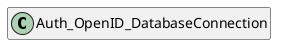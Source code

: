 @startuml
set namespaceSeparator \\
hide members
hide << alias >> circle

class Auth_OpenID_DatabaseConnection
@enduml
